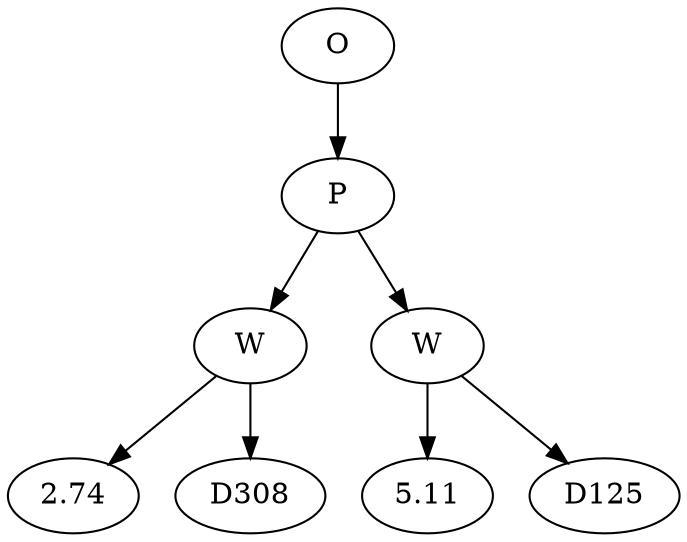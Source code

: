 // Tree
digraph {
	16899762 [label=O]
	16899763 [label=P]
	16899762 -> 16899763
	16899764 [label=W]
	16899763 -> 16899764
	16899765 [label=2.74]
	16899764 -> 16899765
	16899766 [label=D308]
	16899764 -> 16899766
	16899767 [label=W]
	16899763 -> 16899767
	16899768 [label=5.11]
	16899767 -> 16899768
	16899769 [label=D125]
	16899767 -> 16899769
}
